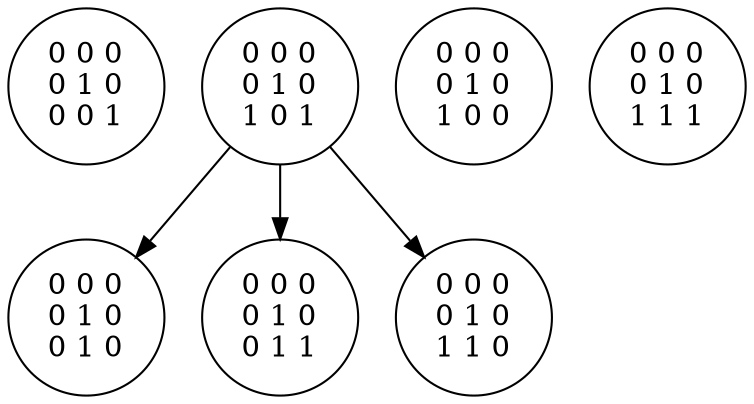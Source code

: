 digraph g {
17 [label="0 0 0\n0 1 0\n0 0 1"]
18 [label="0 0 0\n0 1 0\n0 1 0"]
19 [label="0 0 0\n0 1 0\n0 1 1"]
20 [label="0 0 0\n0 1 0\n1 0 0"]
21 [label="0 0 0\n0 1 0\n1 0 1"]
21 -> 18;
21 -> 19;
22 [label="0 0 0\n0 1 0\n1 1 0"]
21 -> 22;
23 [label="0 0 0\n0 1 0\n1 1 1"]
}

